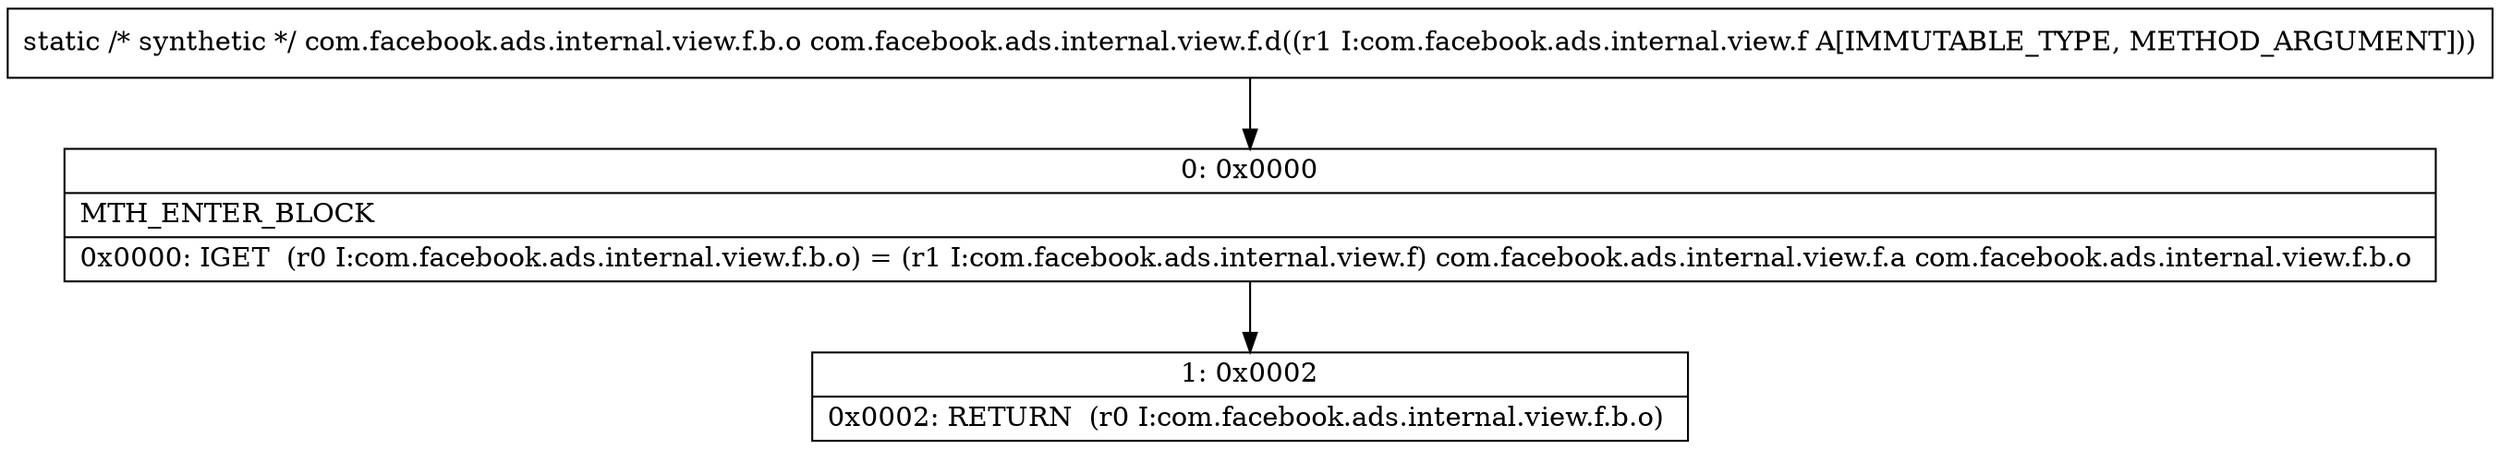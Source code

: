digraph "CFG forcom.facebook.ads.internal.view.f.d(Lcom\/facebook\/ads\/internal\/view\/f;)Lcom\/facebook\/ads\/internal\/view\/f\/b\/o;" {
Node_0 [shape=record,label="{0\:\ 0x0000|MTH_ENTER_BLOCK\l|0x0000: IGET  (r0 I:com.facebook.ads.internal.view.f.b.o) = (r1 I:com.facebook.ads.internal.view.f) com.facebook.ads.internal.view.f.a com.facebook.ads.internal.view.f.b.o \l}"];
Node_1 [shape=record,label="{1\:\ 0x0002|0x0002: RETURN  (r0 I:com.facebook.ads.internal.view.f.b.o) \l}"];
MethodNode[shape=record,label="{static \/* synthetic *\/ com.facebook.ads.internal.view.f.b.o com.facebook.ads.internal.view.f.d((r1 I:com.facebook.ads.internal.view.f A[IMMUTABLE_TYPE, METHOD_ARGUMENT])) }"];
MethodNode -> Node_0;
Node_0 -> Node_1;
}

